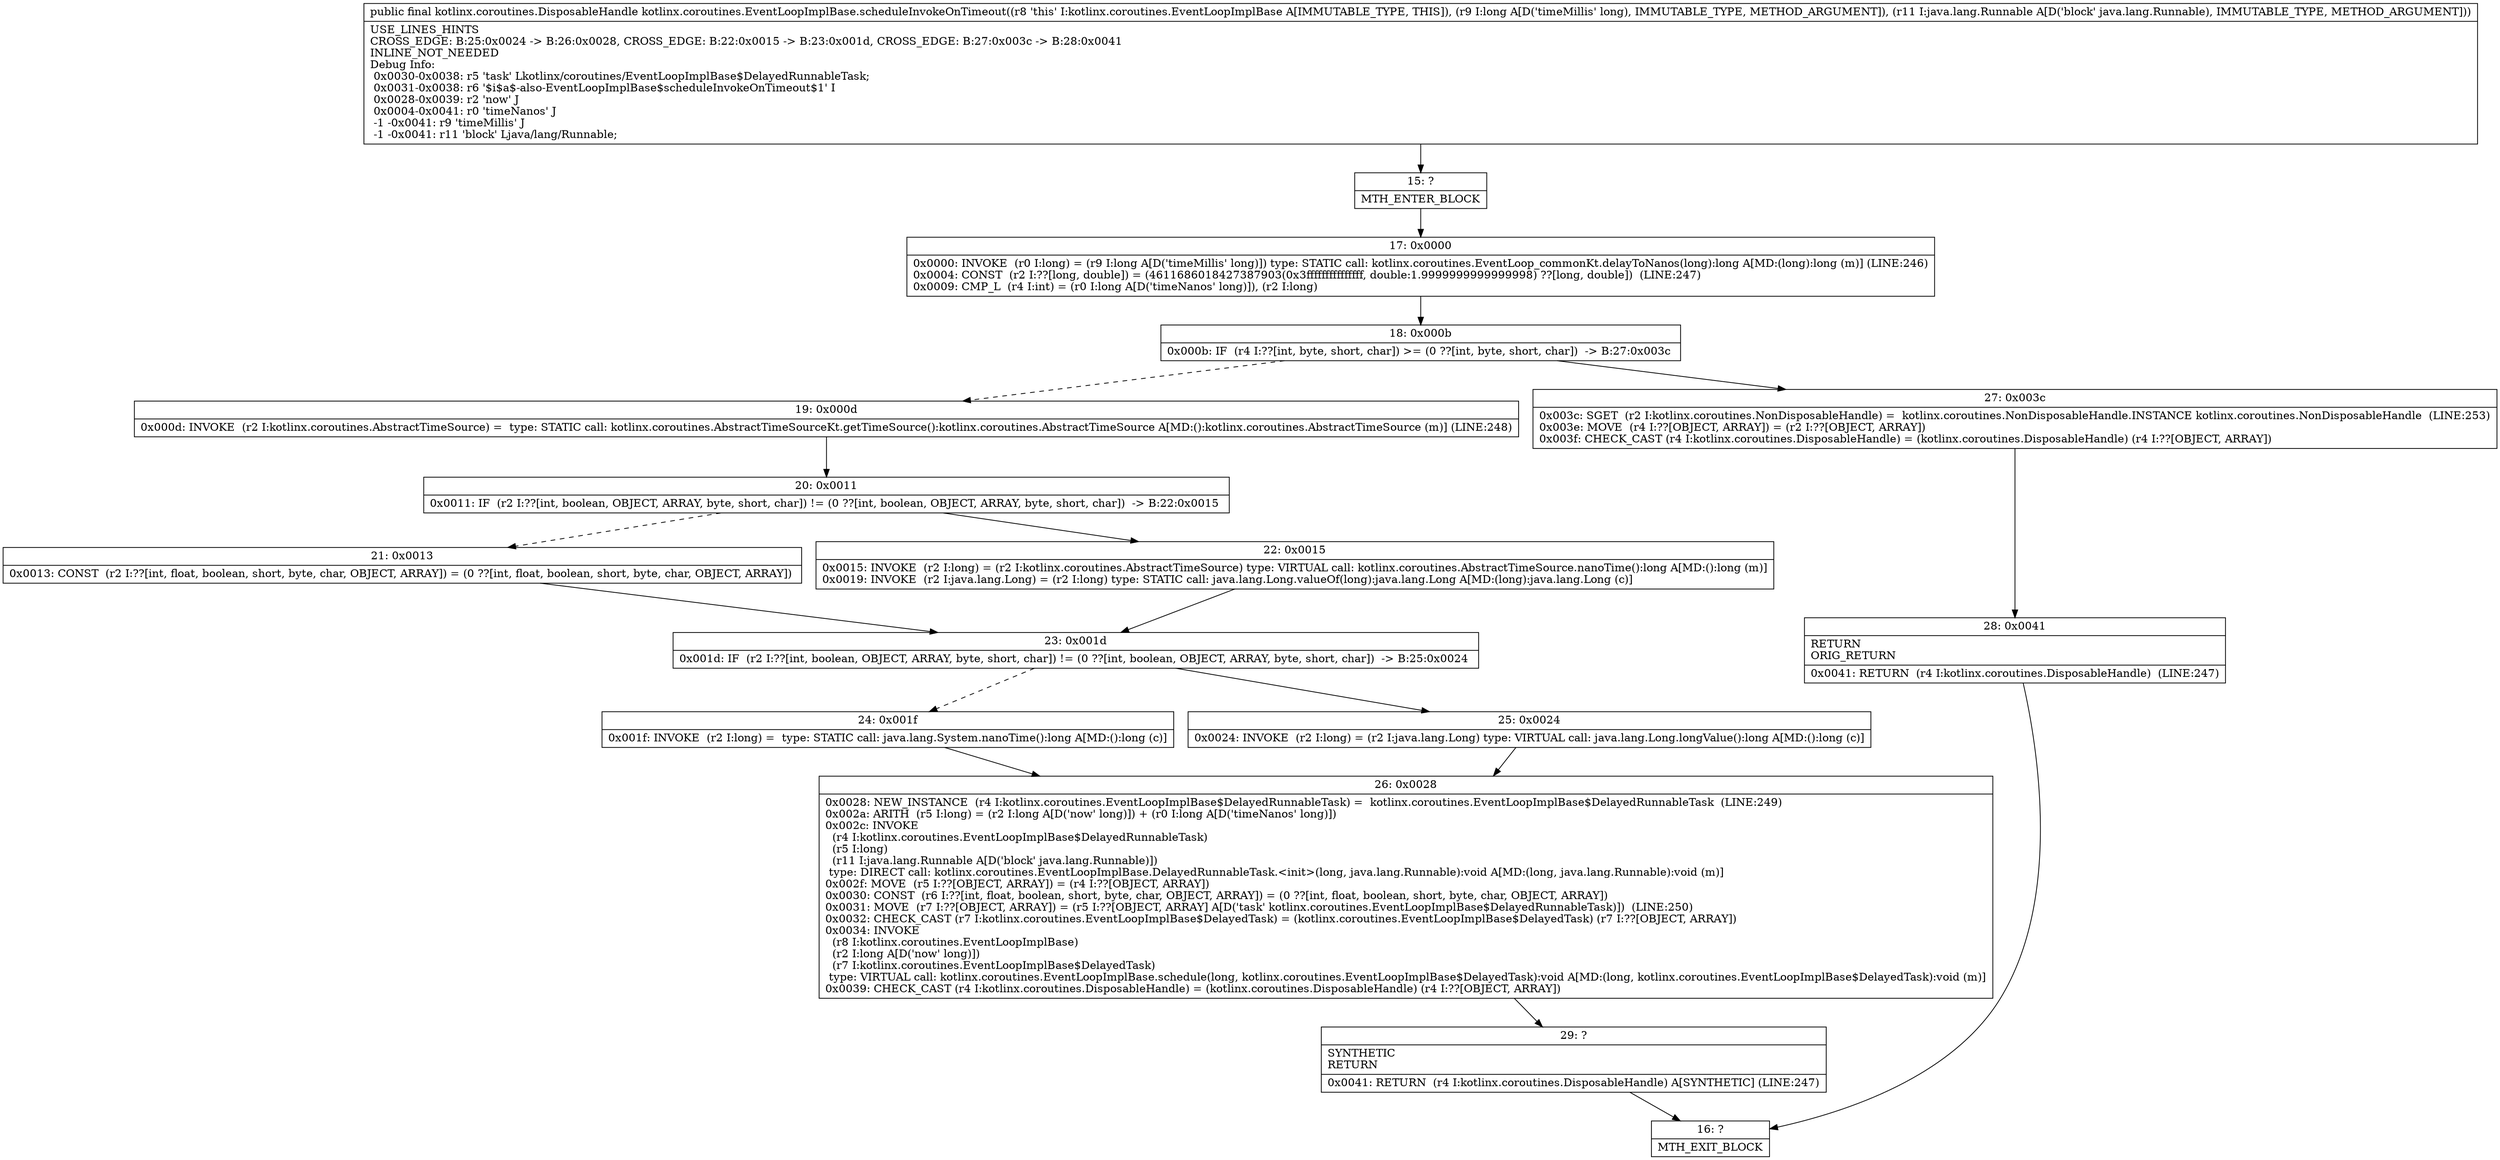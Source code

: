 digraph "CFG forkotlinx.coroutines.EventLoopImplBase.scheduleInvokeOnTimeout(JLjava\/lang\/Runnable;)Lkotlinx\/coroutines\/DisposableHandle;" {
Node_15 [shape=record,label="{15\:\ ?|MTH_ENTER_BLOCK\l}"];
Node_17 [shape=record,label="{17\:\ 0x0000|0x0000: INVOKE  (r0 I:long) = (r9 I:long A[D('timeMillis' long)]) type: STATIC call: kotlinx.coroutines.EventLoop_commonKt.delayToNanos(long):long A[MD:(long):long (m)] (LINE:246)\l0x0004: CONST  (r2 I:??[long, double]) = (4611686018427387903(0x3fffffffffffffff, double:1.9999999999999998) ??[long, double])  (LINE:247)\l0x0009: CMP_L  (r4 I:int) = (r0 I:long A[D('timeNanos' long)]), (r2 I:long) \l}"];
Node_18 [shape=record,label="{18\:\ 0x000b|0x000b: IF  (r4 I:??[int, byte, short, char]) \>= (0 ??[int, byte, short, char])  \-\> B:27:0x003c \l}"];
Node_19 [shape=record,label="{19\:\ 0x000d|0x000d: INVOKE  (r2 I:kotlinx.coroutines.AbstractTimeSource) =  type: STATIC call: kotlinx.coroutines.AbstractTimeSourceKt.getTimeSource():kotlinx.coroutines.AbstractTimeSource A[MD:():kotlinx.coroutines.AbstractTimeSource (m)] (LINE:248)\l}"];
Node_20 [shape=record,label="{20\:\ 0x0011|0x0011: IF  (r2 I:??[int, boolean, OBJECT, ARRAY, byte, short, char]) != (0 ??[int, boolean, OBJECT, ARRAY, byte, short, char])  \-\> B:22:0x0015 \l}"];
Node_21 [shape=record,label="{21\:\ 0x0013|0x0013: CONST  (r2 I:??[int, float, boolean, short, byte, char, OBJECT, ARRAY]) = (0 ??[int, float, boolean, short, byte, char, OBJECT, ARRAY]) \l}"];
Node_23 [shape=record,label="{23\:\ 0x001d|0x001d: IF  (r2 I:??[int, boolean, OBJECT, ARRAY, byte, short, char]) != (0 ??[int, boolean, OBJECT, ARRAY, byte, short, char])  \-\> B:25:0x0024 \l}"];
Node_24 [shape=record,label="{24\:\ 0x001f|0x001f: INVOKE  (r2 I:long) =  type: STATIC call: java.lang.System.nanoTime():long A[MD:():long (c)]\l}"];
Node_26 [shape=record,label="{26\:\ 0x0028|0x0028: NEW_INSTANCE  (r4 I:kotlinx.coroutines.EventLoopImplBase$DelayedRunnableTask) =  kotlinx.coroutines.EventLoopImplBase$DelayedRunnableTask  (LINE:249)\l0x002a: ARITH  (r5 I:long) = (r2 I:long A[D('now' long)]) + (r0 I:long A[D('timeNanos' long)]) \l0x002c: INVOKE  \l  (r4 I:kotlinx.coroutines.EventLoopImplBase$DelayedRunnableTask)\l  (r5 I:long)\l  (r11 I:java.lang.Runnable A[D('block' java.lang.Runnable)])\l type: DIRECT call: kotlinx.coroutines.EventLoopImplBase.DelayedRunnableTask.\<init\>(long, java.lang.Runnable):void A[MD:(long, java.lang.Runnable):void (m)]\l0x002f: MOVE  (r5 I:??[OBJECT, ARRAY]) = (r4 I:??[OBJECT, ARRAY]) \l0x0030: CONST  (r6 I:??[int, float, boolean, short, byte, char, OBJECT, ARRAY]) = (0 ??[int, float, boolean, short, byte, char, OBJECT, ARRAY]) \l0x0031: MOVE  (r7 I:??[OBJECT, ARRAY]) = (r5 I:??[OBJECT, ARRAY] A[D('task' kotlinx.coroutines.EventLoopImplBase$DelayedRunnableTask)])  (LINE:250)\l0x0032: CHECK_CAST (r7 I:kotlinx.coroutines.EventLoopImplBase$DelayedTask) = (kotlinx.coroutines.EventLoopImplBase$DelayedTask) (r7 I:??[OBJECT, ARRAY]) \l0x0034: INVOKE  \l  (r8 I:kotlinx.coroutines.EventLoopImplBase)\l  (r2 I:long A[D('now' long)])\l  (r7 I:kotlinx.coroutines.EventLoopImplBase$DelayedTask)\l type: VIRTUAL call: kotlinx.coroutines.EventLoopImplBase.schedule(long, kotlinx.coroutines.EventLoopImplBase$DelayedTask):void A[MD:(long, kotlinx.coroutines.EventLoopImplBase$DelayedTask):void (m)]\l0x0039: CHECK_CAST (r4 I:kotlinx.coroutines.DisposableHandle) = (kotlinx.coroutines.DisposableHandle) (r4 I:??[OBJECT, ARRAY]) \l}"];
Node_29 [shape=record,label="{29\:\ ?|SYNTHETIC\lRETURN\l|0x0041: RETURN  (r4 I:kotlinx.coroutines.DisposableHandle) A[SYNTHETIC] (LINE:247)\l}"];
Node_16 [shape=record,label="{16\:\ ?|MTH_EXIT_BLOCK\l}"];
Node_25 [shape=record,label="{25\:\ 0x0024|0x0024: INVOKE  (r2 I:long) = (r2 I:java.lang.Long) type: VIRTUAL call: java.lang.Long.longValue():long A[MD:():long (c)]\l}"];
Node_22 [shape=record,label="{22\:\ 0x0015|0x0015: INVOKE  (r2 I:long) = (r2 I:kotlinx.coroutines.AbstractTimeSource) type: VIRTUAL call: kotlinx.coroutines.AbstractTimeSource.nanoTime():long A[MD:():long (m)]\l0x0019: INVOKE  (r2 I:java.lang.Long) = (r2 I:long) type: STATIC call: java.lang.Long.valueOf(long):java.lang.Long A[MD:(long):java.lang.Long (c)]\l}"];
Node_27 [shape=record,label="{27\:\ 0x003c|0x003c: SGET  (r2 I:kotlinx.coroutines.NonDisposableHandle) =  kotlinx.coroutines.NonDisposableHandle.INSTANCE kotlinx.coroutines.NonDisposableHandle  (LINE:253)\l0x003e: MOVE  (r4 I:??[OBJECT, ARRAY]) = (r2 I:??[OBJECT, ARRAY]) \l0x003f: CHECK_CAST (r4 I:kotlinx.coroutines.DisposableHandle) = (kotlinx.coroutines.DisposableHandle) (r4 I:??[OBJECT, ARRAY]) \l}"];
Node_28 [shape=record,label="{28\:\ 0x0041|RETURN\lORIG_RETURN\l|0x0041: RETURN  (r4 I:kotlinx.coroutines.DisposableHandle)  (LINE:247)\l}"];
MethodNode[shape=record,label="{public final kotlinx.coroutines.DisposableHandle kotlinx.coroutines.EventLoopImplBase.scheduleInvokeOnTimeout((r8 'this' I:kotlinx.coroutines.EventLoopImplBase A[IMMUTABLE_TYPE, THIS]), (r9 I:long A[D('timeMillis' long), IMMUTABLE_TYPE, METHOD_ARGUMENT]), (r11 I:java.lang.Runnable A[D('block' java.lang.Runnable), IMMUTABLE_TYPE, METHOD_ARGUMENT]))  | USE_LINES_HINTS\lCROSS_EDGE: B:25:0x0024 \-\> B:26:0x0028, CROSS_EDGE: B:22:0x0015 \-\> B:23:0x001d, CROSS_EDGE: B:27:0x003c \-\> B:28:0x0041\lINLINE_NOT_NEEDED\lDebug Info:\l  0x0030\-0x0038: r5 'task' Lkotlinx\/coroutines\/EventLoopImplBase$DelayedRunnableTask;\l  0x0031\-0x0038: r6 '$i$a$\-also\-EventLoopImplBase$scheduleInvokeOnTimeout$1' I\l  0x0028\-0x0039: r2 'now' J\l  0x0004\-0x0041: r0 'timeNanos' J\l  \-1 \-0x0041: r9 'timeMillis' J\l  \-1 \-0x0041: r11 'block' Ljava\/lang\/Runnable;\l}"];
MethodNode -> Node_15;Node_15 -> Node_17;
Node_17 -> Node_18;
Node_18 -> Node_19[style=dashed];
Node_18 -> Node_27;
Node_19 -> Node_20;
Node_20 -> Node_21[style=dashed];
Node_20 -> Node_22;
Node_21 -> Node_23;
Node_23 -> Node_24[style=dashed];
Node_23 -> Node_25;
Node_24 -> Node_26;
Node_26 -> Node_29;
Node_29 -> Node_16;
Node_25 -> Node_26;
Node_22 -> Node_23;
Node_27 -> Node_28;
Node_28 -> Node_16;
}


